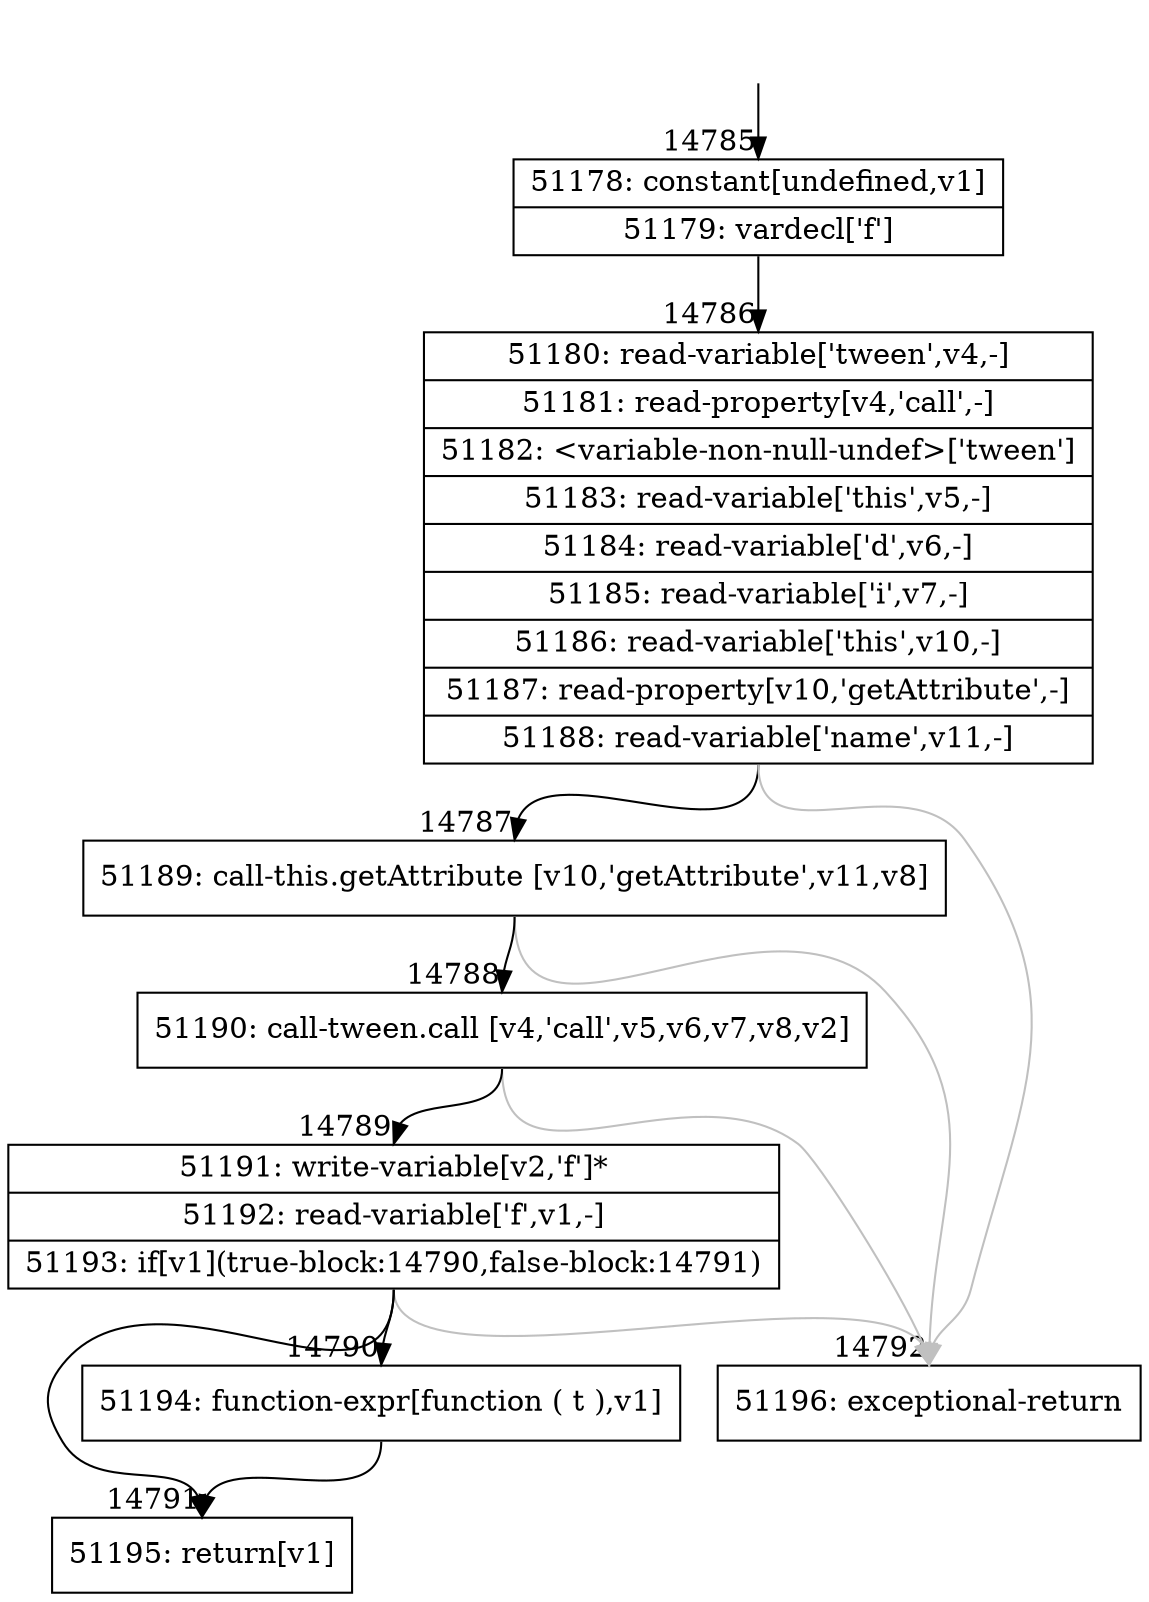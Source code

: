 digraph {
rankdir="TD"
BB_entry1375[shape=none,label=""];
BB_entry1375 -> BB14785 [tailport=s, headport=n, headlabel="    14785"]
BB14785 [shape=record label="{51178: constant[undefined,v1]|51179: vardecl['f']}" ] 
BB14785 -> BB14786 [tailport=s, headport=n, headlabel="      14786"]
BB14786 [shape=record label="{51180: read-variable['tween',v4,-]|51181: read-property[v4,'call',-]|51182: \<variable-non-null-undef\>['tween']|51183: read-variable['this',v5,-]|51184: read-variable['d',v6,-]|51185: read-variable['i',v7,-]|51186: read-variable['this',v10,-]|51187: read-property[v10,'getAttribute',-]|51188: read-variable['name',v11,-]}" ] 
BB14786 -> BB14787 [tailport=s, headport=n, headlabel="      14787"]
BB14786 -> BB14792 [tailport=s, headport=n, color=gray, headlabel="      14792"]
BB14787 [shape=record label="{51189: call-this.getAttribute [v10,'getAttribute',v11,v8]}" ] 
BB14787 -> BB14788 [tailport=s, headport=n, headlabel="      14788"]
BB14787 -> BB14792 [tailport=s, headport=n, color=gray]
BB14788 [shape=record label="{51190: call-tween.call [v4,'call',v5,v6,v7,v8,v2]}" ] 
BB14788 -> BB14789 [tailport=s, headport=n, headlabel="      14789"]
BB14788 -> BB14792 [tailport=s, headport=n, color=gray]
BB14789 [shape=record label="{51191: write-variable[v2,'f']*|51192: read-variable['f',v1,-]|51193: if[v1](true-block:14790,false-block:14791)}" ] 
BB14789 -> BB14791 [tailport=s, headport=n, headlabel="      14791"]
BB14789 -> BB14790 [tailport=s, headport=n, headlabel="      14790"]
BB14789 -> BB14792 [tailport=s, headport=n, color=gray]
BB14790 [shape=record label="{51194: function-expr[function ( t ),v1]}" ] 
BB14790 -> BB14791 [tailport=s, headport=n]
BB14791 [shape=record label="{51195: return[v1]}" ] 
BB14792 [shape=record label="{51196: exceptional-return}" ] 
//#$~ 8737
}
